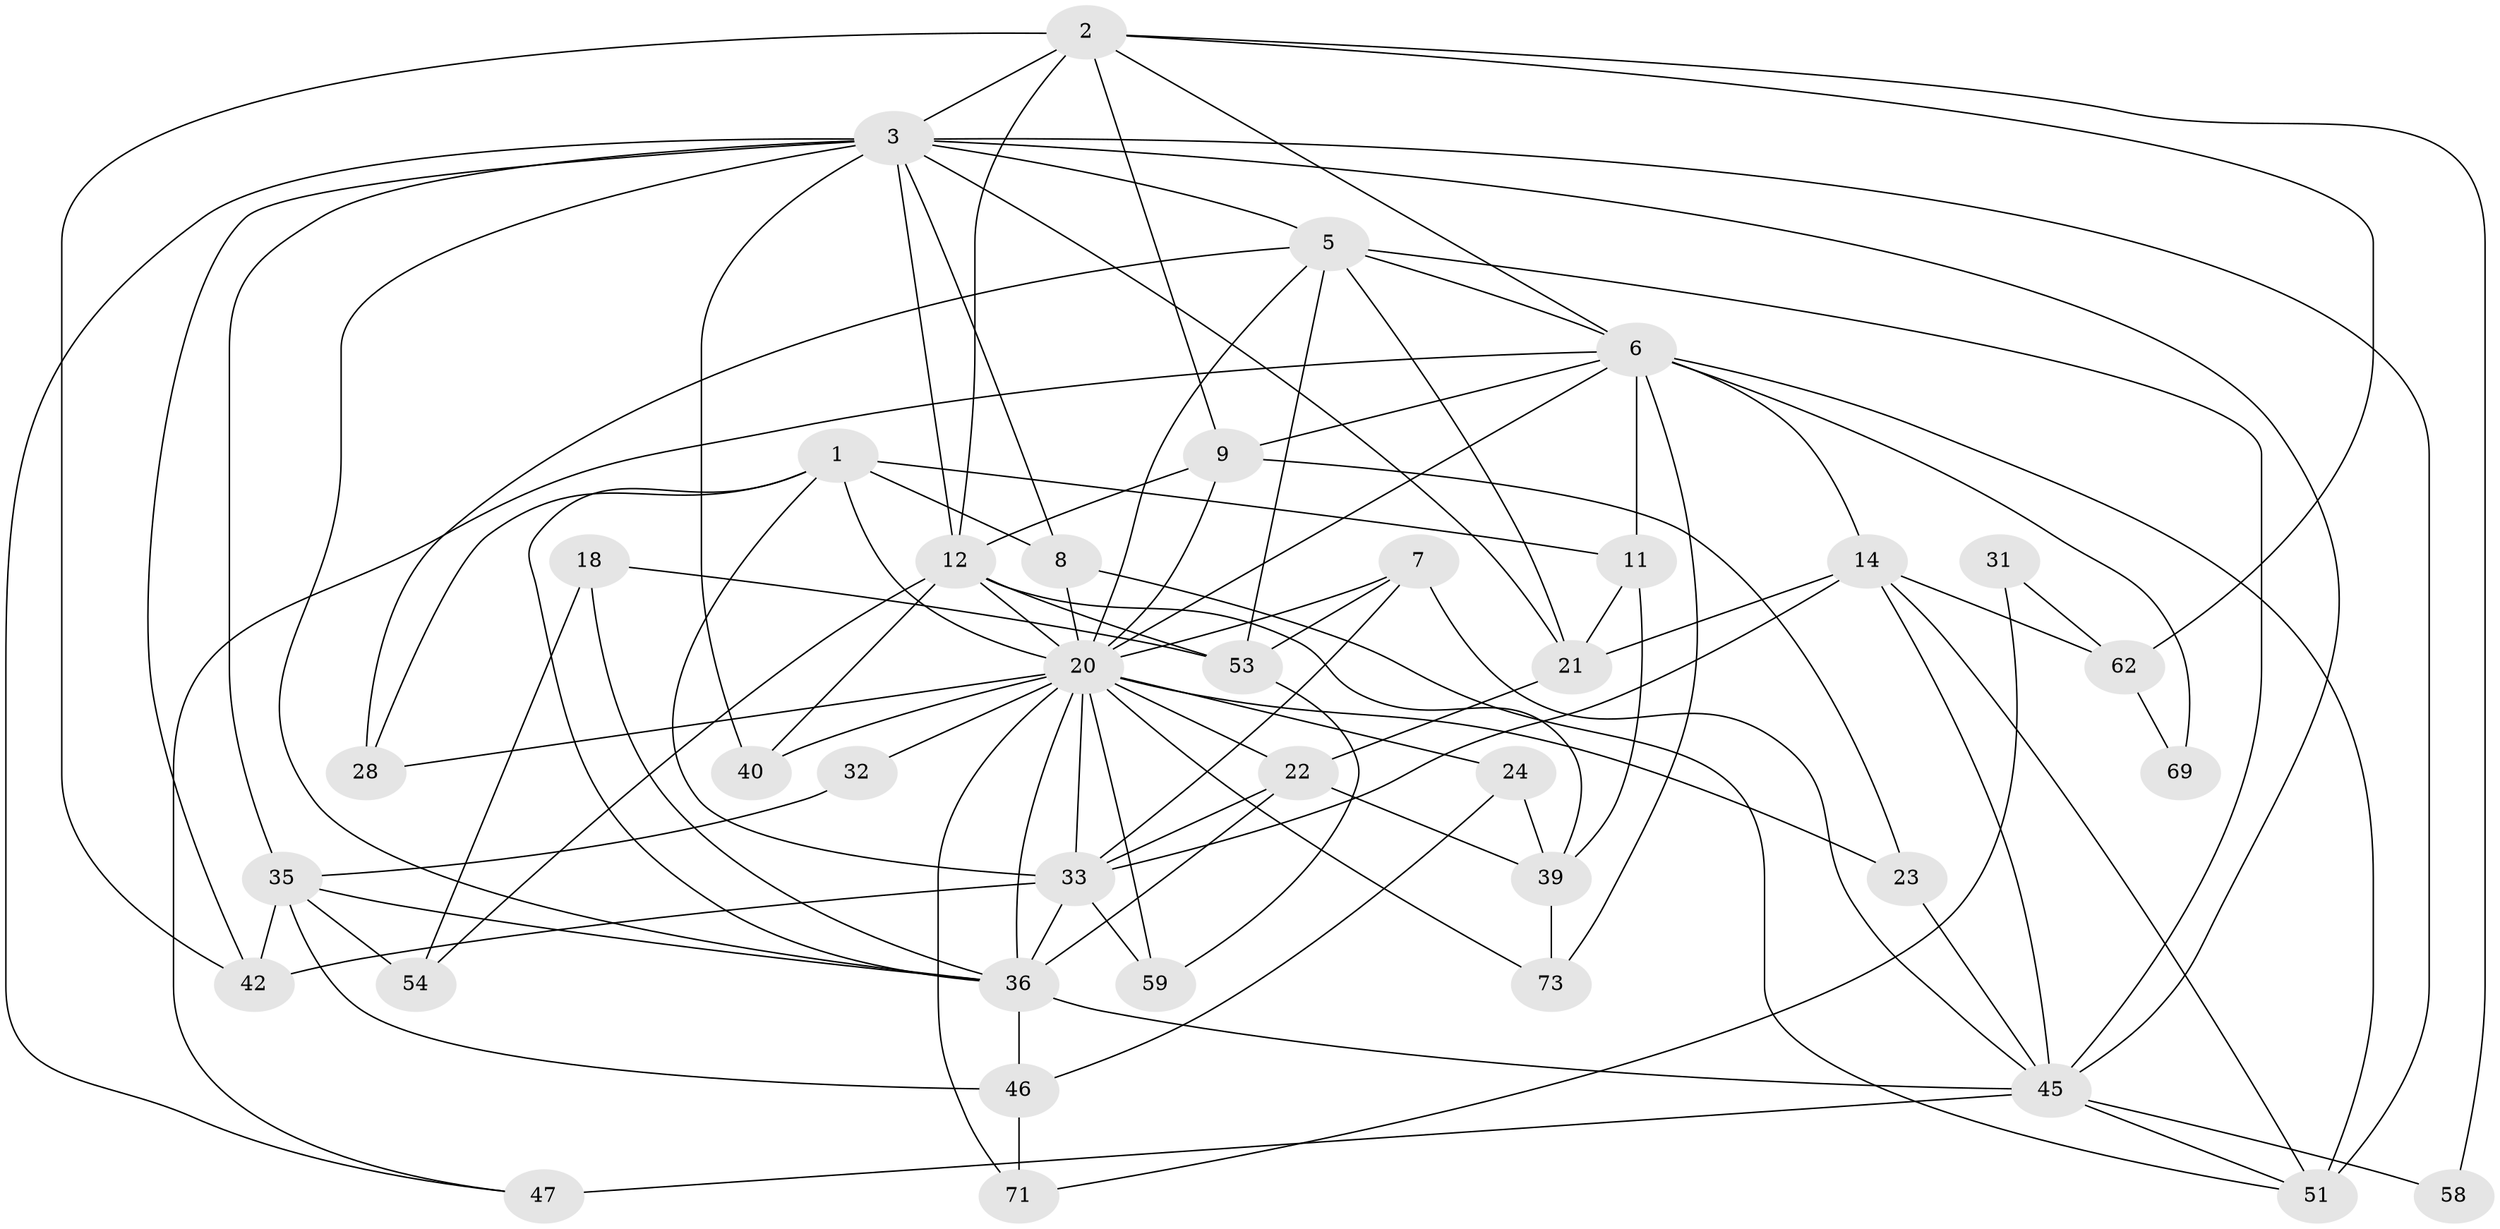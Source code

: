 // original degree distribution, {4: 0.3116883116883117, 2: 0.11688311688311688, 5: 0.22077922077922077, 3: 0.24675324675324675, 6: 0.06493506493506493, 7: 0.025974025974025976, 8: 0.012987012987012988}
// Generated by graph-tools (version 1.1) at 2025/14/03/09/25 04:14:49]
// undirected, 38 vertices, 99 edges
graph export_dot {
graph [start="1"]
  node [color=gray90,style=filled];
  1 [super="+29"];
  2 [super="+13"];
  3 [super="+74+15+4+38"];
  5 [super="+56"];
  6 [super="+10"];
  7 [super="+68"];
  8;
  9 [super="+16"];
  11;
  12 [super="+50"];
  14 [super="+19"];
  18;
  20 [super="+27+34+37+30"];
  21;
  22;
  23;
  24;
  28;
  31;
  32 [super="+72"];
  33 [super="+57"];
  35 [super="+48"];
  36 [super="+75+63+76"];
  39 [super="+64"];
  40;
  42;
  45 [super="+77+55"];
  46 [super="+67"];
  47 [super="+49"];
  51;
  53 [super="+70"];
  54;
  58;
  59;
  62;
  69;
  71;
  73;
  1 -- 33;
  1 -- 8;
  1 -- 11;
  1 -- 28;
  1 -- 36;
  1 -- 20;
  2 -- 42 [weight=2];
  2 -- 3;
  2 -- 58;
  2 -- 6 [weight=3];
  2 -- 9;
  2 -- 12 [weight=2];
  2 -- 62;
  3 -- 35 [weight=2];
  3 -- 8;
  3 -- 40;
  3 -- 51;
  3 -- 42;
  3 -- 36;
  3 -- 47;
  3 -- 12;
  3 -- 45;
  3 -- 21;
  3 -- 5;
  5 -- 6;
  5 -- 28;
  5 -- 20 [weight=2];
  5 -- 21;
  5 -- 53;
  5 -- 45;
  6 -- 73;
  6 -- 69;
  6 -- 9;
  6 -- 11 [weight=2];
  6 -- 14;
  6 -- 47;
  6 -- 51;
  6 -- 20;
  7 -- 45;
  7 -- 33;
  7 -- 53;
  7 -- 20;
  8 -- 51;
  8 -- 20;
  9 -- 12;
  9 -- 23;
  9 -- 20;
  11 -- 21;
  11 -- 39;
  12 -- 40;
  12 -- 39;
  12 -- 53;
  12 -- 54;
  12 -- 20;
  14 -- 21;
  14 -- 33;
  14 -- 51;
  14 -- 62;
  14 -- 45;
  18 -- 54;
  18 -- 36;
  18 -- 53;
  20 -- 33;
  20 -- 36 [weight=2];
  20 -- 23;
  20 -- 71;
  20 -- 40;
  20 -- 73;
  20 -- 28;
  20 -- 24;
  20 -- 32;
  20 -- 22;
  20 -- 59;
  21 -- 22;
  22 -- 39;
  22 -- 36;
  22 -- 33;
  23 -- 45 [weight=2];
  24 -- 39;
  24 -- 46;
  31 -- 71;
  31 -- 62;
  32 -- 35;
  33 -- 36;
  33 -- 59;
  33 -- 42;
  35 -- 42;
  35 -- 46;
  35 -- 54;
  35 -- 36;
  36 -- 46;
  36 -- 45;
  39 -- 73;
  45 -- 47 [weight=2];
  45 -- 58;
  45 -- 51;
  46 -- 71;
  53 -- 59;
  62 -- 69;
}
